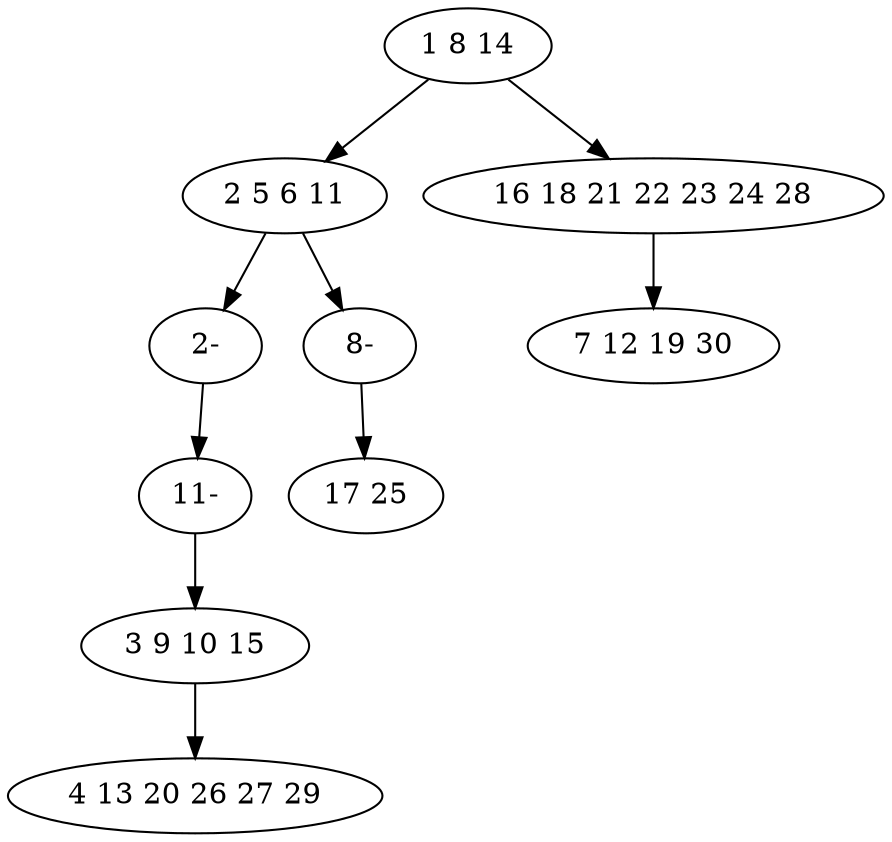 digraph true_tree {
	"0" -> "1"
	"0" -> "2"
	"1" -> "7"
	"1" -> "8"
	"3" -> "5"
	"2" -> "6"
	"7" -> "9"
	"8" -> "4"
	"9" -> "3"
	"0" [label="1 8 14"];
	"1" [label="2 5 6 11"];
	"2" [label="16 18 21 22 23 24 28"];
	"3" [label="3 9 10 15"];
	"4" [label="17 25"];
	"5" [label="4 13 20 26 27 29"];
	"6" [label="7 12 19 30"];
	"7" [label="2-"];
	"8" [label="8-"];
	"9" [label="11-"];
}
